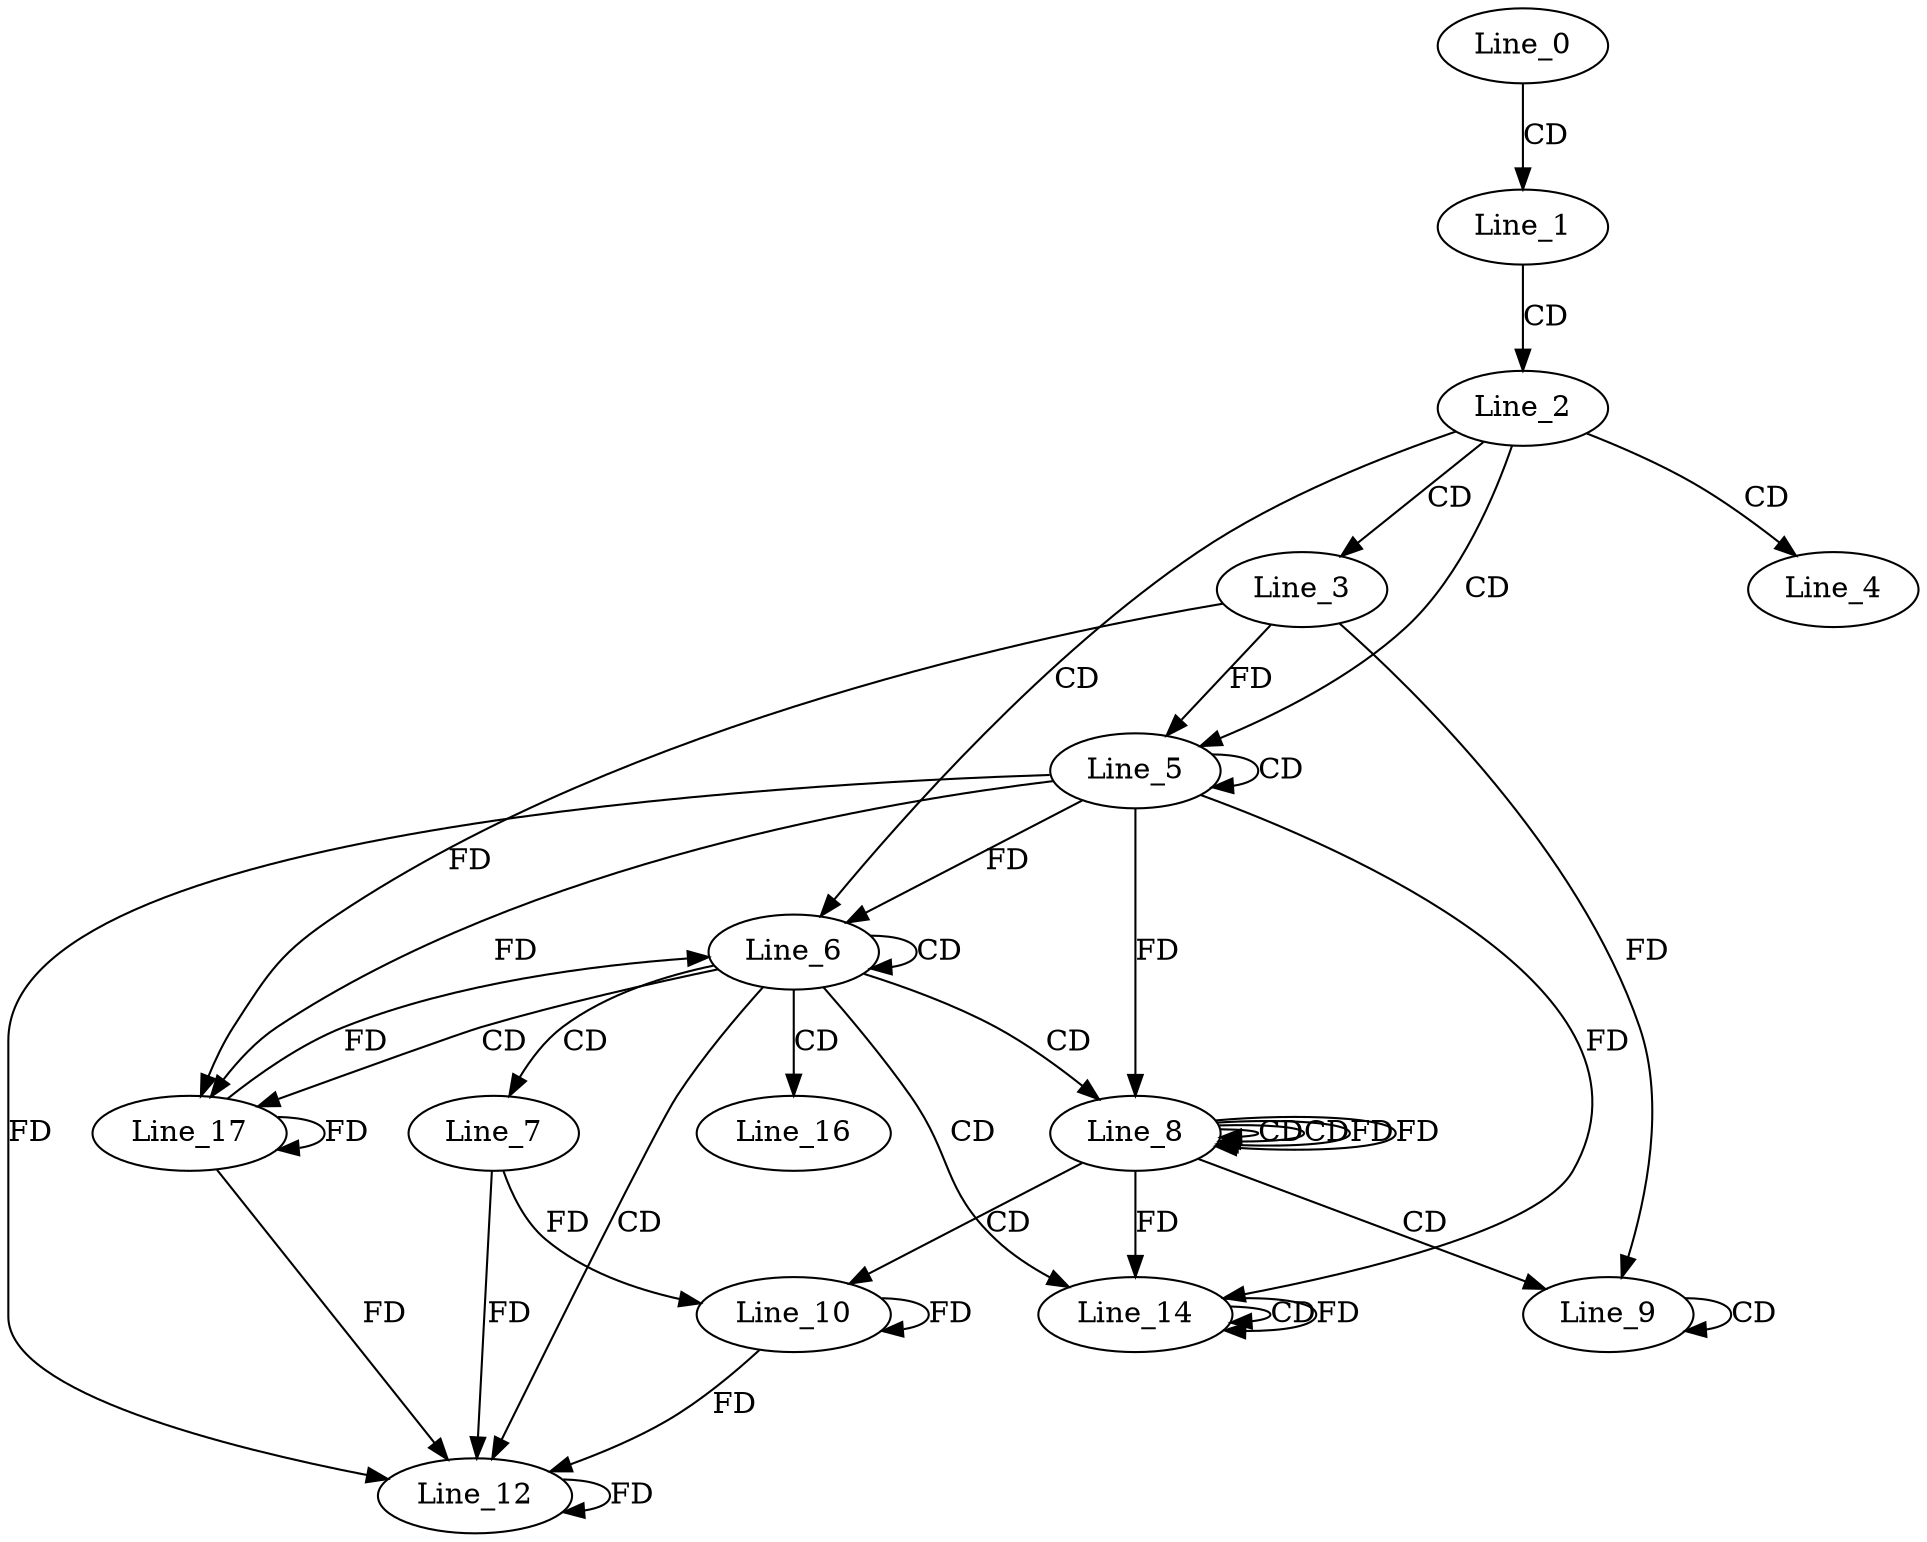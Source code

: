 digraph G {
  Line_0;
  Line_1;
  Line_2;
  Line_3;
  Line_4;
  Line_5;
  Line_5;
  Line_6;
  Line_7;
  Line_8;
  Line_8;
  Line_8;
  Line_9;
  Line_9;
  Line_10;
  Line_12;
  Line_14;
  Line_14;
  Line_14;
  Line_16;
  Line_17;
  Line_17;
  Line_0 -> Line_1 [ label="CD" ];
  Line_1 -> Line_2 [ label="CD" ];
  Line_2 -> Line_3 [ label="CD" ];
  Line_2 -> Line_4 [ label="CD" ];
  Line_2 -> Line_5 [ label="CD" ];
  Line_5 -> Line_5 [ label="CD" ];
  Line_3 -> Line_5 [ label="FD" ];
  Line_2 -> Line_6 [ label="CD" ];
  Line_6 -> Line_6 [ label="CD" ];
  Line_5 -> Line_6 [ label="FD" ];
  Line_6 -> Line_7 [ label="CD" ];
  Line_6 -> Line_8 [ label="CD" ];
  Line_8 -> Line_8 [ label="CD" ];
  Line_5 -> Line_8 [ label="FD" ];
  Line_8 -> Line_8 [ label="CD" ];
  Line_8 -> Line_8 [ label="FD" ];
  Line_8 -> Line_9 [ label="CD" ];
  Line_9 -> Line_9 [ label="CD" ];
  Line_3 -> Line_9 [ label="FD" ];
  Line_8 -> Line_10 [ label="CD" ];
  Line_10 -> Line_10 [ label="FD" ];
  Line_7 -> Line_10 [ label="FD" ];
  Line_6 -> Line_12 [ label="CD" ];
  Line_10 -> Line_12 [ label="FD" ];
  Line_7 -> Line_12 [ label="FD" ];
  Line_12 -> Line_12 [ label="FD" ];
  Line_5 -> Line_12 [ label="FD" ];
  Line_6 -> Line_14 [ label="CD" ];
  Line_14 -> Line_14 [ label="CD" ];
  Line_8 -> Line_14 [ label="FD" ];
  Line_5 -> Line_14 [ label="FD" ];
  Line_14 -> Line_14 [ label="FD" ];
  Line_6 -> Line_16 [ label="CD" ];
  Line_6 -> Line_17 [ label="CD" ];
  Line_17 -> Line_17 [ label="FD" ];
  Line_5 -> Line_17 [ label="FD" ];
  Line_3 -> Line_17 [ label="FD" ];
  Line_17 -> Line_6 [ label="FD" ];
  Line_17 -> Line_12 [ label="FD" ];
  Line_8 -> Line_8 [ label="FD" ];
}
